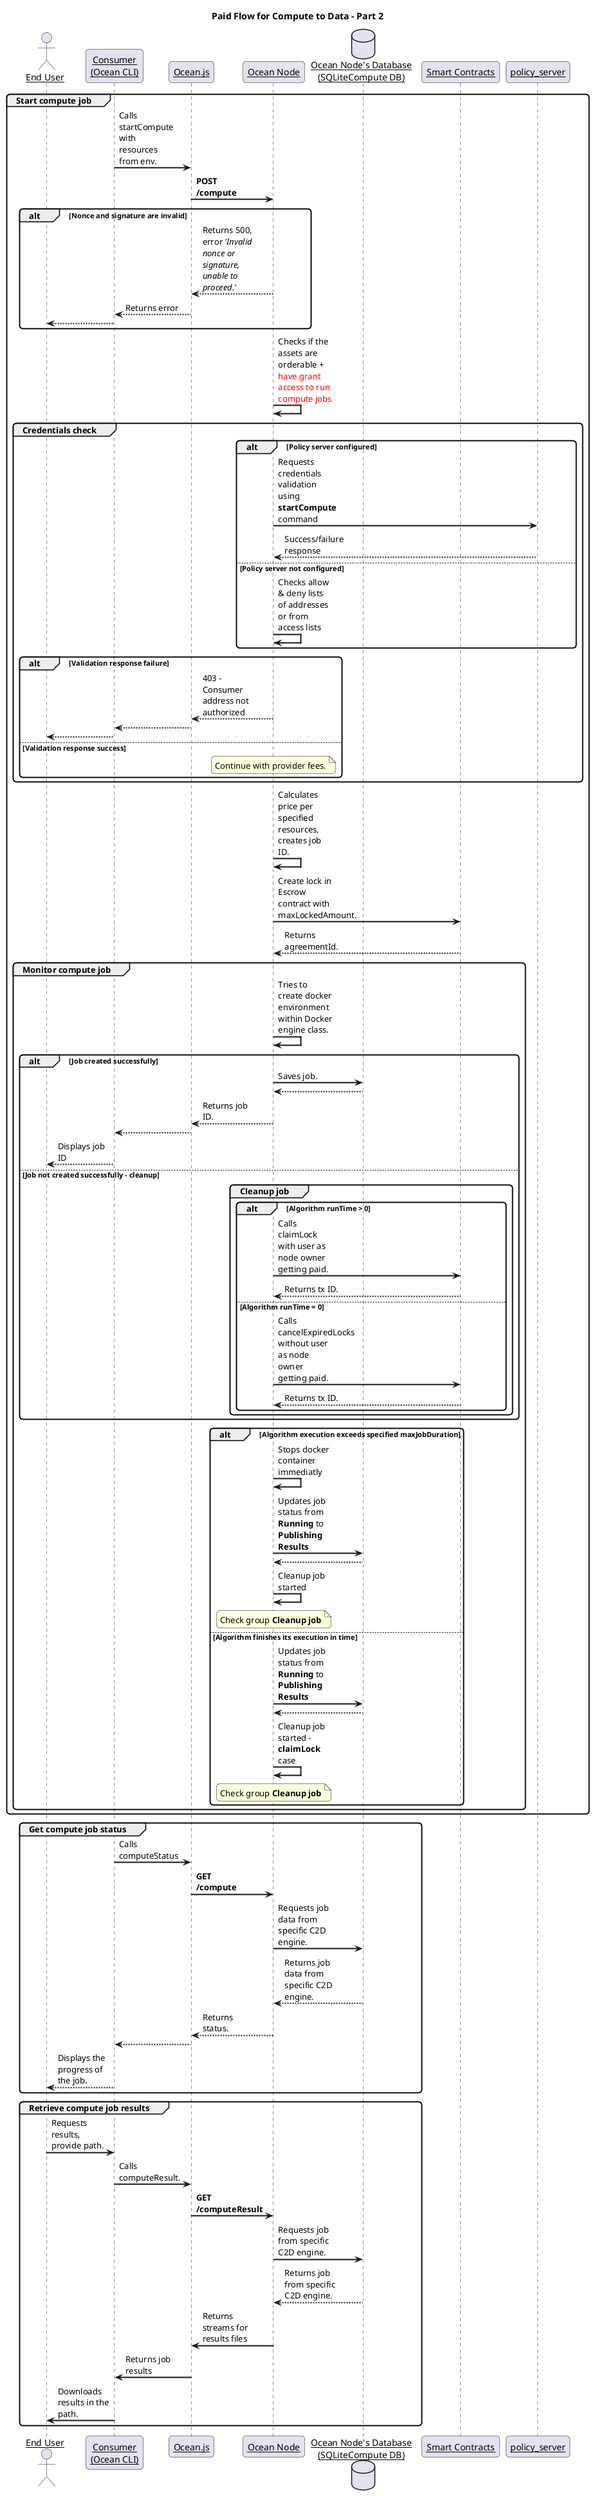 @startuml "Paid Flow for Compute to Data - Part 2"
title "Paid Flow for Compute to Data - Part 2"

skinparam sequenceArrowThickness 2
skinparam roundcorner 10
skinparam maxmessagesize 85
skinparam sequenceParticipant underline

actor "End User" as end_user
participant "Consumer\n(Ocean CLI)" as consumer
participant "Ocean.js" as ocean_js
participant "Ocean Node" as ocean_node
database "Ocean Node's Database\n(SQLiteCompute DB)" as db
participant "Smart Contracts" as smart_contracts

group Start compute job
    consumer -> ocean_js: Calls startCompute with resources from env.
    ocean_js -> ocean_node: **POST /compute**
    alt Nonce and signature are invalid
        ocean_node --> ocean_js: Returns 500, error <i>'Invalid nonce or signature, unable to proceed.'</i>
        ocean_js --> consumer: Returns error
        consumer --> end_user
    end
    ocean_node -> ocean_node: Checks if the assets are orderable + <font color=red>have grant access to run compute jobs</font>
    group Credentials check
        alt Policy server configured
            ocean_node -> policy_server: Requests credentials validation using **startCompute** command
            policy_server --> ocean_node: Success/failure response
        else Policy server not configured
            ocean_node -> ocean_node: Checks allow & deny lists of addresses or from access lists
        end
        alt Validation response failure
            ocean_node --> ocean_js: 403 - Consumer address not authorized
            ocean_js --> consumer
            consumer --> end_user
        else Validation response success
            note over ocean_node
                Continue with provider fees.
            end note
        end
    end group
    ocean_node -> ocean_node: Calculates price per specified resources, creates job ID.
    ocean_node -> smart_contracts: Create lock in Escrow contract with maxLockedAmount.
    smart_contracts --> ocean_node: Returns agreementId.
    group Monitor compute job
    ocean_node -> ocean_node: Tries to create docker environment within Docker engine class.
        alt Job created successfully
        ocean_node -> db: Saves job.
        db --> ocean_node
        ocean_node --> ocean_js: Returns job ID.
        ocean_js --> consumer
        consumer --> end_user: Displays job ID
        else Job not created successfully - cleanup
            group Cleanup job
                alt Algorithm runTime > 0
                    ocean_node -> smart_contracts: Calls claimLock with user as node owner getting paid.
                    smart_contracts --> ocean_node: Returns tx ID.
                else Algorithm runTime = 0
                    ocean_node -> smart_contracts: Calls cancelExpiredLocks without user as node owner getting paid.
                    smart_contracts --> ocean_node: Returns tx ID.
                end
            end group
        end
        alt Algorithm execution exceeds specified maxJobDuration
            ocean_node -> ocean_node: Stops docker container immediatly
            ocean_node -> db: Updates job status from **Running** to **Publishing Results**
            db --> ocean_node
            ocean_node -> ocean_node: Cleanup job started
            note over ocean_node
                Check group **Cleanup job**
            end note
        else Algorithm finishes its execution in time
            ocean_node -> db: Updates job status from **Running** to **Publishing Results**
            db --> ocean_node
            ocean_node -> ocean_node: Cleanup job started - **claimLock** case
            note over ocean_node
                Check group **Cleanup job**
            end note
        end

    end group
end group


group Get compute job status
    consumer -> ocean_js: Calls computeStatus
    ocean_js -> ocean_node: **GET /compute**
    ocean_node -> db: Requests job data from specific C2D engine.
    db --> ocean_node: Returns job data from specific C2D engine.
    ocean_node --> ocean_js: Returns status.
    ocean_js --> consumer
    consumer --> end_user: Displays the progress of the job.
end group

group Retrieve compute job results
    end_user -> consumer: Requests results, provide path.
    consumer -> ocean_js: Calls computeResult.
    ocean_js -> ocean_node: **GET /computeResult**
    ocean_node -> db: Requests job from specific C2D engine.
    db --> ocean_node: Returns job from specific C2D engine.
    ocean_node -> ocean_js: Returns streams for results files
    ocean_js -> consumer: Returns job results
    consumer -> end_user: Downloads results in the path.
end group

@enduml